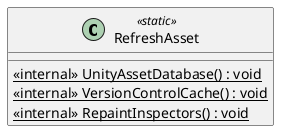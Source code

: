 @startuml
class RefreshAsset <<static>> {
    <<internal>> {static} UnityAssetDatabase() : void
    <<internal>> {static} VersionControlCache() : void
    <<internal>> {static} RepaintInspectors() : void
}
@enduml
